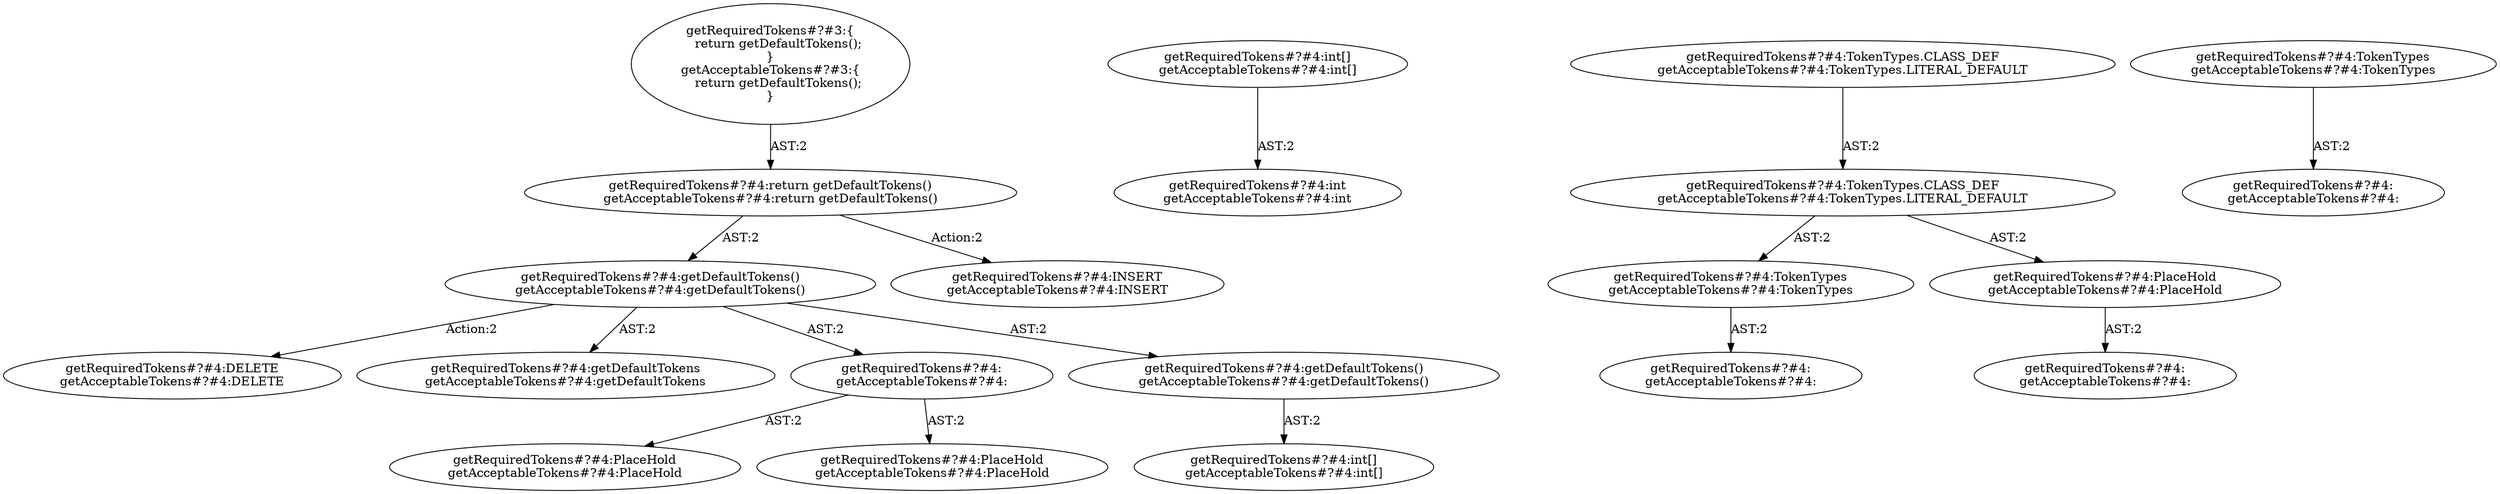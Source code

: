 digraph "Pattern" {
0 [label="getRequiredTokens#?#4:DELETE
getAcceptableTokens#?#4:DELETE" shape=ellipse]
1 [label="getRequiredTokens#?#4:getDefaultTokens()
getAcceptableTokens#?#4:getDefaultTokens()" shape=ellipse]
2 [label="getRequiredTokens#?#4:return getDefaultTokens()
getAcceptableTokens#?#4:return getDefaultTokens()" shape=ellipse]
3 [label="getRequiredTokens#?#3:\{
    return getDefaultTokens();
\}
getAcceptableTokens#?#3:\{
    return getDefaultTokens();
\}" shape=ellipse]
4 [label="getRequiredTokens#?#4:INSERT
getAcceptableTokens#?#4:INSERT" shape=ellipse]
5 [label="getRequiredTokens#?#4:int[]
getAcceptableTokens#?#4:int[]" shape=ellipse]
6 [label="getRequiredTokens#?#4:int
getAcceptableTokens#?#4:int" shape=ellipse]
7 [label="getRequiredTokens#?#4:TokenTypes.CLASS_DEF
getAcceptableTokens#?#4:TokenTypes.LITERAL_DEFAULT" shape=ellipse]
8 [label="getRequiredTokens#?#4:PlaceHold
getAcceptableTokens#?#4:PlaceHold" shape=ellipse]
9 [label="getRequiredTokens#?#4:TokenTypes
getAcceptableTokens#?#4:TokenTypes" shape=ellipse]
10 [label="getRequiredTokens#?#4:
getAcceptableTokens#?#4:" shape=ellipse]
11 [label="getRequiredTokens#?#4:TokenTypes.CLASS_DEF
getAcceptableTokens#?#4:TokenTypes.LITERAL_DEFAULT" shape=ellipse]
12 [label="getRequiredTokens#?#4:TokenTypes
getAcceptableTokens#?#4:TokenTypes" shape=ellipse]
13 [label="getRequiredTokens#?#4:
getAcceptableTokens#?#4:" shape=ellipse]
14 [label="getRequiredTokens#?#4:PlaceHold
getAcceptableTokens#?#4:PlaceHold" shape=ellipse]
15 [label="getRequiredTokens#?#4:
getAcceptableTokens#?#4:" shape=ellipse]
16 [label="getRequiredTokens#?#4:getDefaultTokens
getAcceptableTokens#?#4:getDefaultTokens" shape=ellipse]
17 [label="getRequiredTokens#?#4:
getAcceptableTokens#?#4:" shape=ellipse]
18 [label="getRequiredTokens#?#4:PlaceHold
getAcceptableTokens#?#4:PlaceHold" shape=ellipse]
19 [label="getRequiredTokens#?#4:getDefaultTokens()
getAcceptableTokens#?#4:getDefaultTokens()" shape=ellipse]
20 [label="getRequiredTokens#?#4:int[]
getAcceptableTokens#?#4:int[]" shape=ellipse]
1 -> 0 [label="Action:2"];
1 -> 16 [label="AST:2"];
1 -> 17 [label="AST:2"];
1 -> 19 [label="AST:2"];
2 -> 1 [label="AST:2"];
2 -> 4 [label="Action:2"];
3 -> 2 [label="AST:2"];
5 -> 6 [label="AST:2"];
7 -> 11 [label="AST:2"];
9 -> 10 [label="AST:2"];
11 -> 12 [label="AST:2"];
11 -> 14 [label="AST:2"];
12 -> 13 [label="AST:2"];
14 -> 15 [label="AST:2"];
17 -> 8 [label="AST:2"];
17 -> 18 [label="AST:2"];
19 -> 20 [label="AST:2"];
}